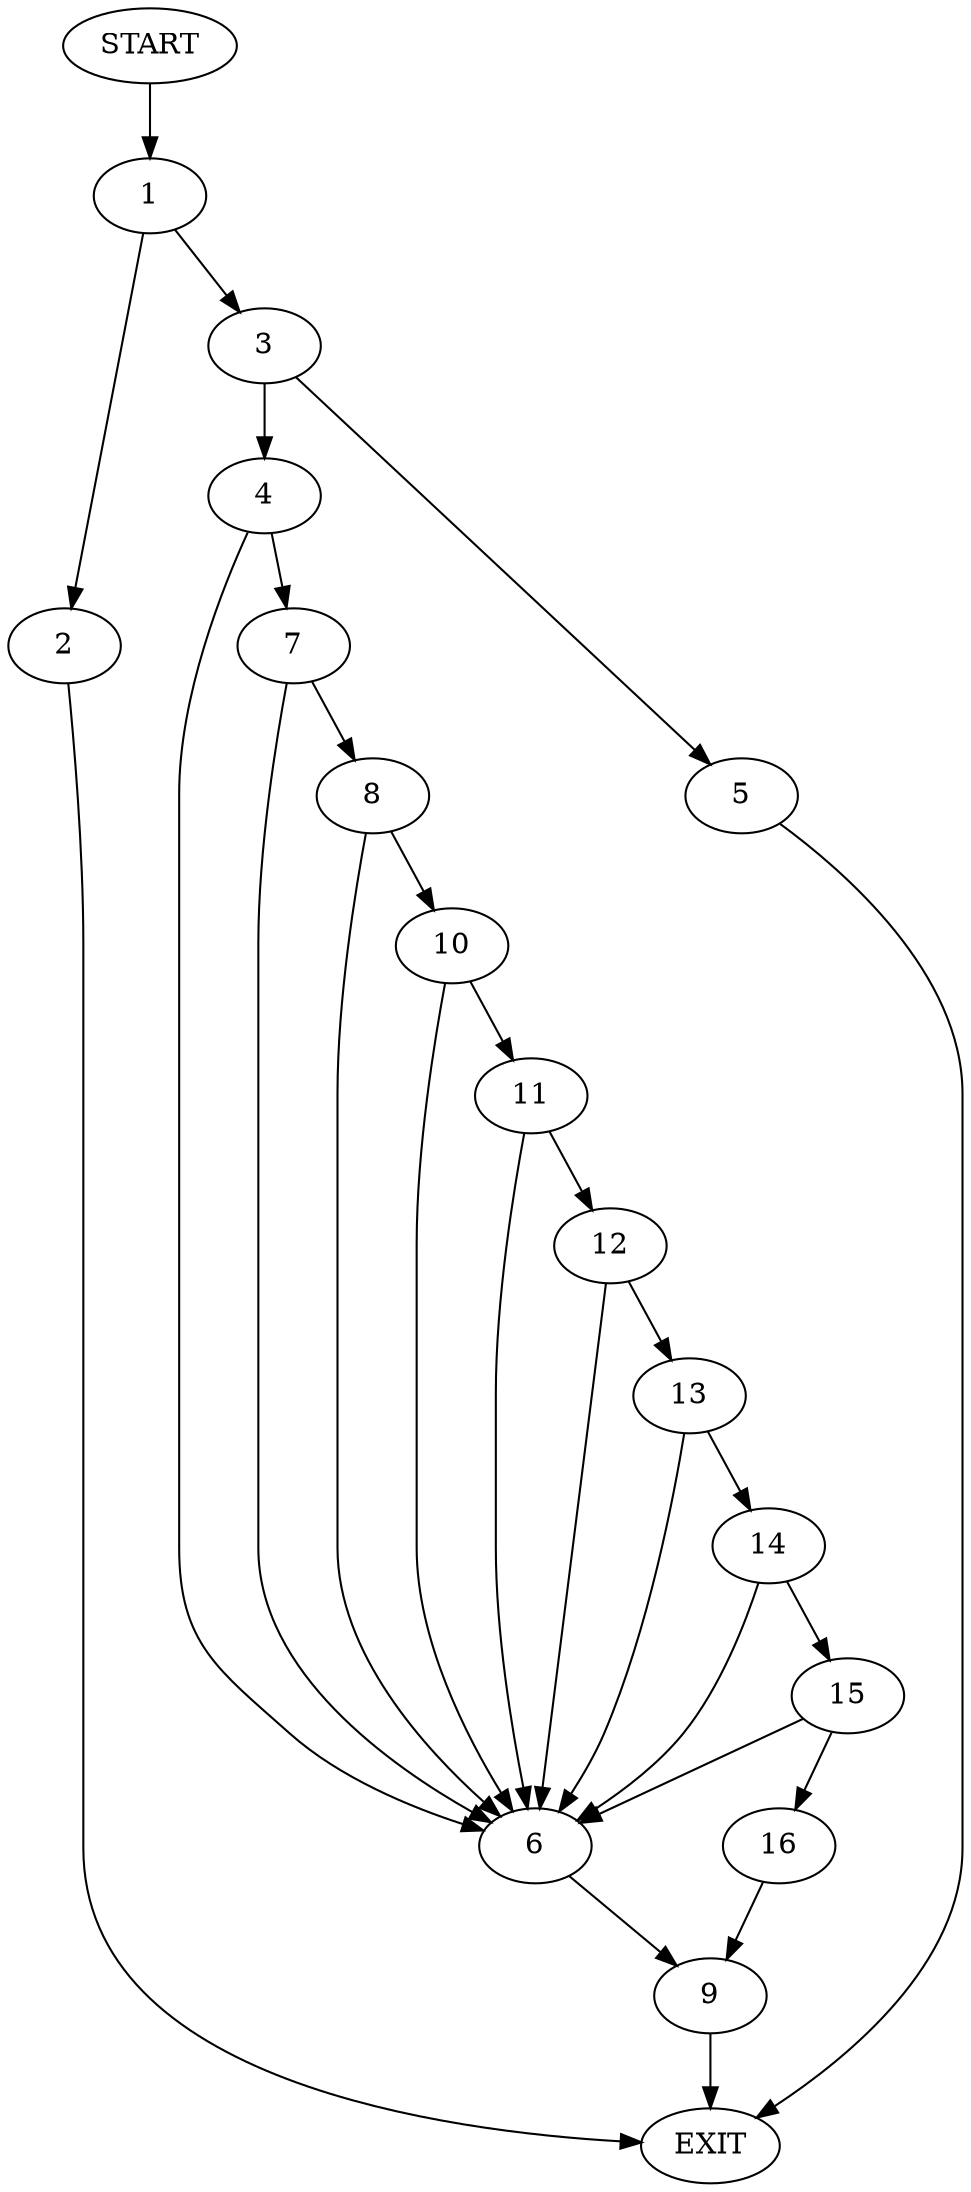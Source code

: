 digraph {
0 [label="START"]
17 [label="EXIT"]
0 -> 1
1 -> 2
1 -> 3
3 -> 4
3 -> 5
2 -> 17
4 -> 6
4 -> 7
5 -> 17
7 -> 8
7 -> 6
6 -> 9
8 -> 10
8 -> 6
10 -> 11
10 -> 6
11 -> 12
11 -> 6
12 -> 6
12 -> 13
13 -> 14
13 -> 6
14 -> 15
14 -> 6
15 -> 16
15 -> 6
16 -> 9
9 -> 17
}
